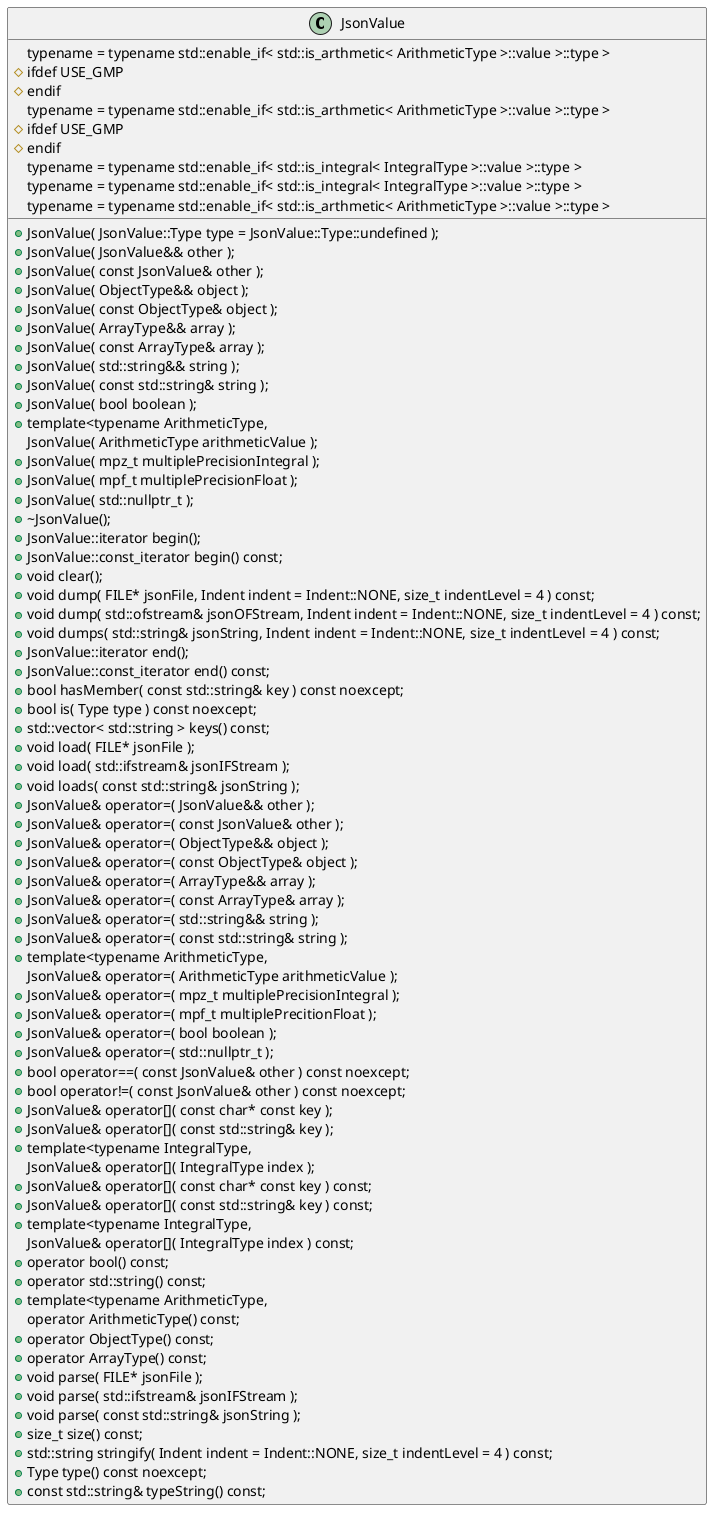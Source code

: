 @startuml

class JsonValue
{
+{method}JsonValue( JsonValue::Type type = JsonValue::Type::undefined );
+{method}JsonValue( JsonValue&& other );
+{method}JsonValue( const JsonValue& other );
+{method}JsonValue( ObjectType&& object );
+{method}JsonValue( const ObjectType& object );
+{method}JsonValue( ArrayType&& array );
+{method}JsonValue( const ArrayType& array );
+{method}JsonValue( std::string&& string );
+{method}JsonValue( const std::string& string );
+{method}JsonValue( bool boolean );
+{method}template<typename ArithmeticType,
	typename = typename std::enable_if< std::is_arthmetic< ArithmeticType >::value >::type >
	JsonValue( ArithmeticType arithmeticValue );
#ifdef USE_GMP
+{method}JsonValue( mpz_t multiplePrecisionIntegral );
+{method}JsonValue( mpf_t multiplePrecisionFloat );
#endif
+{method}JsonValue( std::nullptr_t );
+{method}~JsonValue();
+{method}JsonValue::iterator begin();
+{method}JsonValue::const_iterator begin() const;
+{method}void clear();
+{method}void dump( FILE* jsonFile, Indent indent = Indent::NONE, size_t indentLevel = 4 ) const;
+{method}void dump( std::ofstream& jsonOFStream, Indent indent = Indent::NONE, size_t indentLevel = 4 ) const;
+{method}void dumps( std::string& jsonString, Indent indent = Indent::NONE, size_t indentLevel = 4 ) const;
+{method}JsonValue::iterator end();
+{method}JsonValue::const_iterator end() const;
+{method}bool hasMember( const std::string& key ) const noexcept;
+{method}bool is( Type type ) const noexcept;
+{method}std::vector< std::string > keys() const;
+{method}void load( FILE* jsonFile );
+{method}void load( std::ifstream& jsonIFStream );
+{method}void loads( const std::string& jsonString );
+{method}JsonValue& operator=( JsonValue&& other );
+{method}JsonValue& operator=( const JsonValue& other );
+{method}JsonValue& operator=( ObjectType&& object );
+{method}JsonValue& operator=( const ObjectType& object );
+{method}JsonValue& operator=( ArrayType&& array );
+{method}JsonValue& operator=( const ArrayType& array );
+{method}JsonValue& operator=( std::string&& string );
+{method}JsonValue& operator=( const std::string& string );
+{method}template<typename ArithmeticType,
	typename = typename std::enable_if< std::is_arthmetic< ArithmeticType >::value >::type >
	JsonValue& operator=( ArithmeticType arithmeticValue );
#ifdef USE_GMP
+{method}JsonValue& operator=( mpz_t multiplePrecisionIntegral );
+{method}JsonValue& operator=( mpf_t multiplePrecitionFloat );
#endif
+{method}JsonValue& operator=( bool boolean );
+{method}JsonValue& operator=( std::nullptr_t );
+{method}bool operator==( const JsonValue& other ) const noexcept;
+{method}bool operator!=( const JsonValue& other ) const noexcept;
+{method}JsonValue& operator[]( const char* const key );
+{method}JsonValue& operator[]( const std::string& key );
+{method}template<typename IntegralType,
	typename = typename std::enable_if< std::is_integral< IntegralType >::value >::type >
	JsonValue& operator[]( IntegralType index );
+{method}JsonValue& operator[]( const char* const key ) const;
+{method}JsonValue& operator[]( const std::string& key ) const;
+{method}template<typename IntegralType,
	typename = typename std::enable_if< std::is_integral< IntegralType >::value >::type >
	JsonValue& operator[]( IntegralType index ) const;
+{method}operator bool() const;
+{method}operator std::string() const;
+{method}template<typename ArithmeticType,
	typename = typename std::enable_if< std::is_arthmetic< ArithmeticType >::value >::type >
	operator ArithmeticType() const;
+{method}operator ObjectType() const;
+{method}operator ArrayType() const;
+{method}void parse( FILE* jsonFile );
+{method}void parse( std::ifstream& jsonIFStream );
+{method}void parse( const std::string& jsonString );
+{method}size_t size() const;
+{method}std::string stringify( Indent indent = Indent::NONE, size_t indentLevel = 4 ) const;
+{method}Type type() const noexcept;
+{method}const std::string& typeString() const;
}

@enduml
